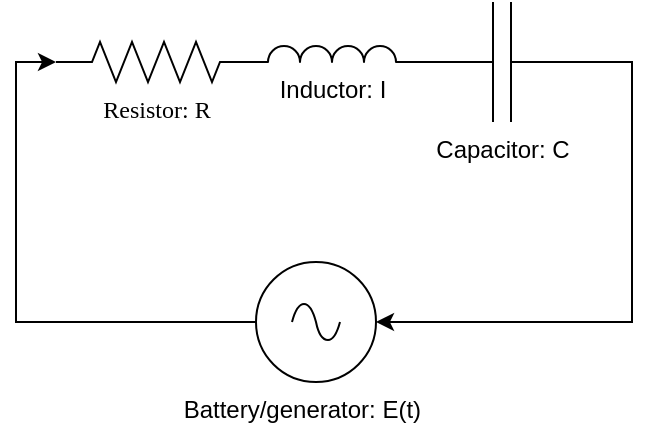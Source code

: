 <mxfile version="22.0.8" type="device">
  <diagram name="Page-1" id="7e0a89b8-554c-2b80-1dc8-d5c74ca68de4">
    <mxGraphModel dx="500" dy="335" grid="1" gridSize="10" guides="1" tooltips="1" connect="1" arrows="1" fold="1" page="1" pageScale="1" pageWidth="1100" pageHeight="850" background="none" math="0" shadow="0">
      <root>
        <mxCell id="0" />
        <mxCell id="1" parent="0" />
        <mxCell id="2aZPuvOQEmQPEWgfhbBd-3" value="" style="edgeStyle=orthogonalEdgeStyle;rounded=0;orthogonalLoop=1;jettySize=auto;html=1;endArrow=none;endFill=0;entryX=0;entryY=1;entryDx=0;entryDy=0;entryPerimeter=0;" edge="1" parent="1" source="1cb643a89b7d889d-5" target="2aZPuvOQEmQPEWgfhbBd-11">
          <mxGeometry relative="1" as="geometry">
            <mxPoint x="342" y="170" as="targetPoint" />
            <Array as="points">
              <mxPoint x="340" y="170" />
            </Array>
          </mxGeometry>
        </mxCell>
        <mxCell id="1cb643a89b7d889d-5" value="Resistor: R" style="verticalLabelPosition=bottom;shadow=0;dashed=0;align=center;html=1;verticalAlign=top;strokeWidth=1;shape=mxgraph.electrical.resistors.resistor_2;rounded=1;comic=0;labelBackgroundColor=none;fontFamily=Verdana;fontSize=12;" parent="1" vertex="1">
          <mxGeometry x="252" y="160" width="100" height="20" as="geometry" />
        </mxCell>
        <mxCell id="2aZPuvOQEmQPEWgfhbBd-1" value="Capacitor: C" style="pointerEvents=1;verticalLabelPosition=bottom;shadow=0;dashed=0;align=center;html=1;verticalAlign=top;shape=mxgraph.electrical.capacitors.capacitor_1;" vertex="1" parent="1">
          <mxGeometry x="430" y="140" width="90" height="60" as="geometry" />
        </mxCell>
        <mxCell id="2aZPuvOQEmQPEWgfhbBd-4" value="" style="edgeStyle=orthogonalEdgeStyle;rounded=0;orthogonalLoop=1;jettySize=auto;html=1;endArrow=none;endFill=0;exitX=1;exitY=1;exitDx=0;exitDy=0;exitPerimeter=0;" edge="1" parent="1" source="2aZPuvOQEmQPEWgfhbBd-11" target="2aZPuvOQEmQPEWgfhbBd-1">
          <mxGeometry relative="1" as="geometry">
            <mxPoint x="442" y="170" as="sourcePoint" />
            <Array as="points">
              <mxPoint x="450" y="170" />
              <mxPoint x="450" y="170" />
            </Array>
          </mxGeometry>
        </mxCell>
        <mxCell id="2aZPuvOQEmQPEWgfhbBd-6" value="Battery/generator: E(t)&lt;span style=&quot;white-space: pre;&quot;&gt;&#x9;&lt;/span&gt;" style="pointerEvents=1;verticalLabelPosition=bottom;shadow=0;dashed=0;align=center;html=1;verticalAlign=top;shape=mxgraph.electrical.signal_sources.source;aspect=fixed;points=[[0.5,0,0],[1,0.5,0],[0.5,1,0],[0,0.5,0]];elSignalType=ac;" vertex="1" parent="1">
          <mxGeometry x="352" y="270" width="60" height="60" as="geometry" />
        </mxCell>
        <mxCell id="2aZPuvOQEmQPEWgfhbBd-8" style="edgeStyle=orthogonalEdgeStyle;rounded=0;orthogonalLoop=1;jettySize=auto;html=1;exitX=1;exitY=0.5;exitDx=0;exitDy=0;exitPerimeter=0;entryX=1;entryY=0.5;entryDx=0;entryDy=0;entryPerimeter=0;" edge="1" parent="1" source="2aZPuvOQEmQPEWgfhbBd-1" target="2aZPuvOQEmQPEWgfhbBd-6">
          <mxGeometry relative="1" as="geometry" />
        </mxCell>
        <mxCell id="2aZPuvOQEmQPEWgfhbBd-9" style="edgeStyle=orthogonalEdgeStyle;rounded=0;orthogonalLoop=1;jettySize=auto;html=1;exitX=0;exitY=0.5;exitDx=0;exitDy=0;exitPerimeter=0;entryX=0;entryY=0.5;entryDx=0;entryDy=0;entryPerimeter=0;" edge="1" parent="1" source="2aZPuvOQEmQPEWgfhbBd-6" target="1cb643a89b7d889d-5">
          <mxGeometry relative="1" as="geometry" />
        </mxCell>
        <mxCell id="2aZPuvOQEmQPEWgfhbBd-11" value="Inductor: I" style="pointerEvents=1;verticalLabelPosition=bottom;shadow=0;dashed=0;align=center;html=1;verticalAlign=top;shape=mxgraph.electrical.inductors.inductor_3;" vertex="1" parent="1">
          <mxGeometry x="340" y="162" width="100" height="8" as="geometry" />
        </mxCell>
      </root>
    </mxGraphModel>
  </diagram>
</mxfile>
